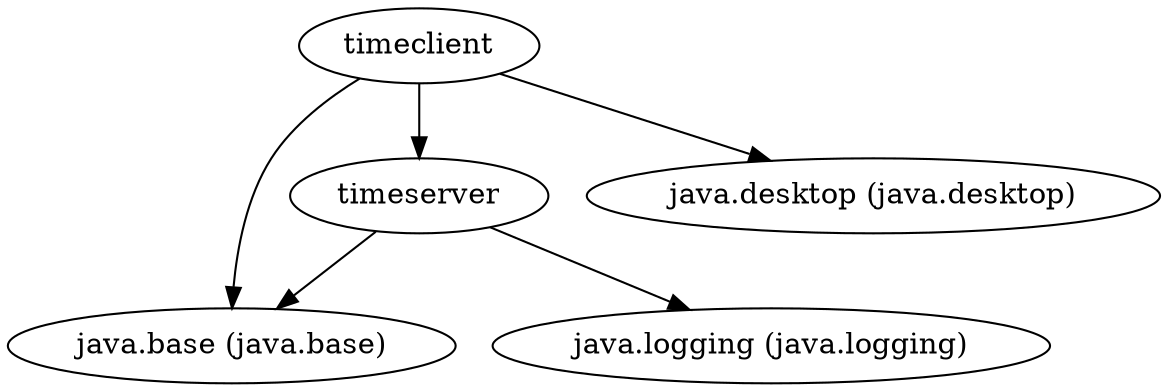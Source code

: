 digraph "summary" {
  "timeserver"                                       -> "java.base (java.base)";
  "timeserver"                                       -> "java.logging (java.logging)";
  "timeclient"                                       -> "java.base (java.base)";
  "timeclient"                                       -> "java.desktop (java.desktop)";
  "timeclient"                                       -> "timeserver";
}
